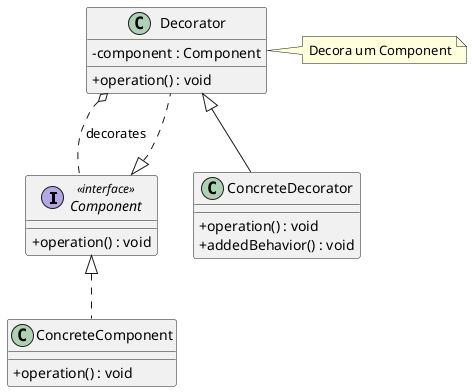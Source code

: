 @startuml Decorator
    skinparam classAttributeIconSize 0
    
    interface Component <<interface>> {
        +operation() : void
    }

    class ConcreteComponent {
        +operation() : void
    }

    class Decorator {
        +operation() : void
        -component : Component
    }

    class ConcreteDecorator {
        +operation() : void
        +addedBehavior() : void
    }

    Component <|.. ConcreteComponent
    Component <|.. Decorator
    Decorator <|-- ConcreteDecorator
    Decorator o.. Component : decorates
    note right of Decorator : Decora um Component
@enduml
